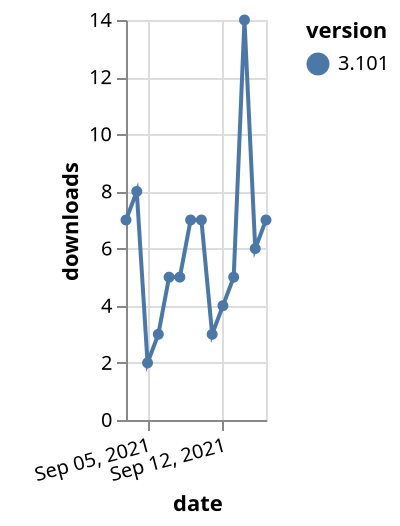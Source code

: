 {"$schema": "https://vega.github.io/schema/vega-lite/v5.json", "description": "A simple bar chart with embedded data.", "data": {"values": [{"date": "2021-09-03", "total": 24624, "delta": 7, "version": "3.101"}, {"date": "2021-09-04", "total": 24632, "delta": 8, "version": "3.101"}, {"date": "2021-09-05", "total": 24634, "delta": 2, "version": "3.101"}, {"date": "2021-09-06", "total": 24637, "delta": 3, "version": "3.101"}, {"date": "2021-09-07", "total": 24642, "delta": 5, "version": "3.101"}, {"date": "2021-09-08", "total": 24647, "delta": 5, "version": "3.101"}, {"date": "2021-09-09", "total": 24654, "delta": 7, "version": "3.101"}, {"date": "2021-09-10", "total": 24661, "delta": 7, "version": "3.101"}, {"date": "2021-09-11", "total": 24664, "delta": 3, "version": "3.101"}, {"date": "2021-09-12", "total": 24668, "delta": 4, "version": "3.101"}, {"date": "2021-09-13", "total": 24673, "delta": 5, "version": "3.101"}, {"date": "2021-09-14", "total": 24687, "delta": 14, "version": "3.101"}, {"date": "2021-09-15", "total": 24693, "delta": 6, "version": "3.101"}, {"date": "2021-09-16", "total": 24700, "delta": 7, "version": "3.101"}]}, "width": "container", "mark": {"type": "line", "point": {"filled": true}}, "encoding": {"x": {"field": "date", "type": "temporal", "timeUnit": "yearmonthdate", "title": "date", "axis": {"labelAngle": -15}}, "y": {"field": "delta", "type": "quantitative", "title": "downloads"}, "color": {"field": "version", "type": "nominal"}, "tooltip": {"field": "delta"}}}